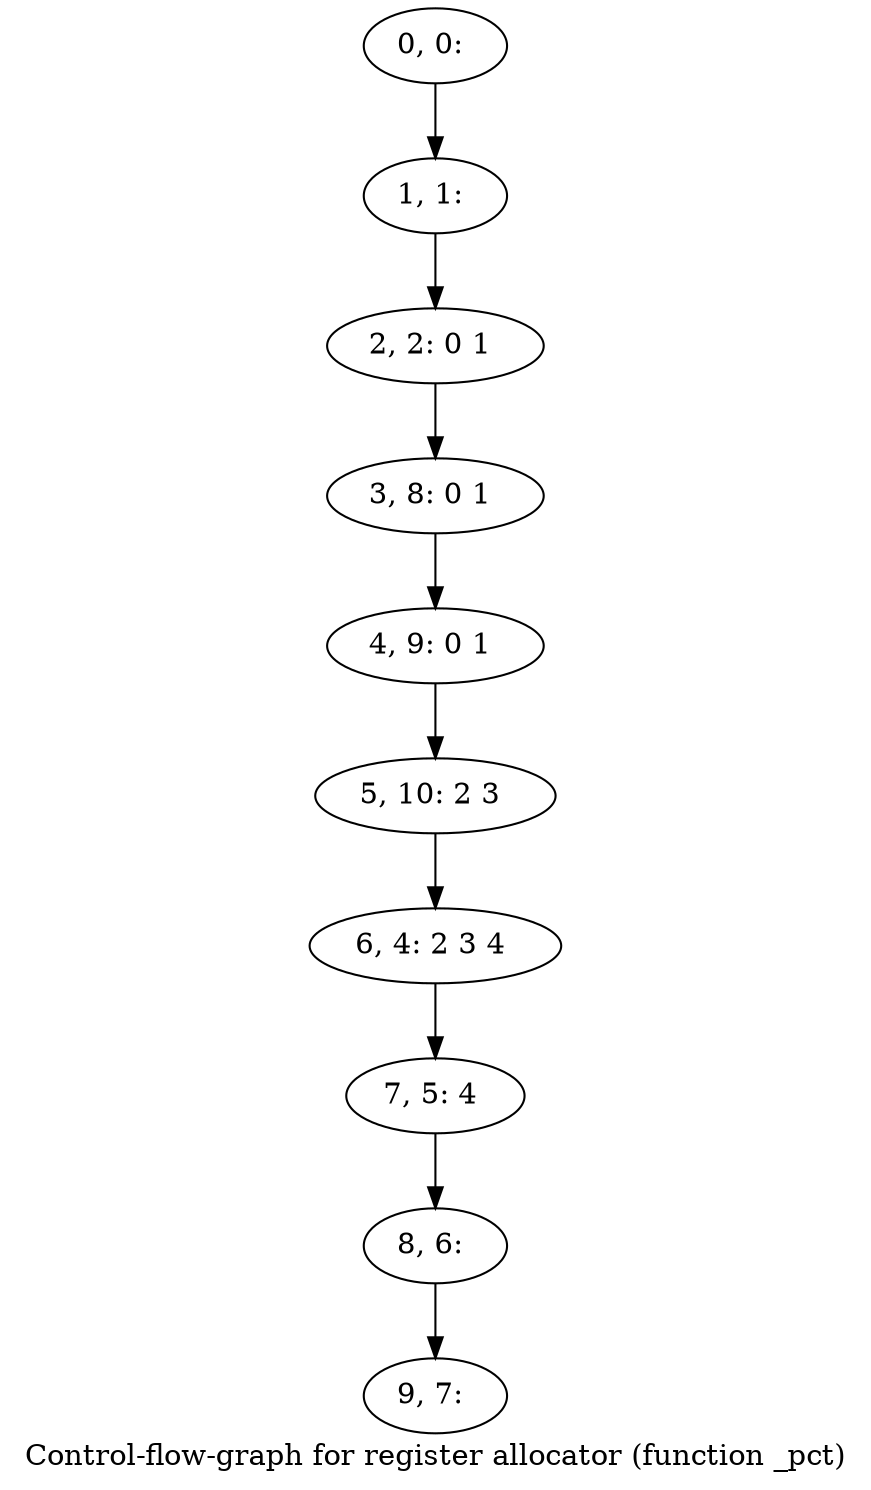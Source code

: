 digraph G {
graph [label="Control-flow-graph for register allocator (function _pct)"]
0[label="0, 0: "];
1[label="1, 1: "];
2[label="2, 2: 0 1 "];
3[label="3, 8: 0 1 "];
4[label="4, 9: 0 1 "];
5[label="5, 10: 2 3 "];
6[label="6, 4: 2 3 4 "];
7[label="7, 5: 4 "];
8[label="8, 6: "];
9[label="9, 7: "];
0->1 ;
1->2 ;
2->3 ;
3->4 ;
4->5 ;
5->6 ;
6->7 ;
7->8 ;
8->9 ;
}
